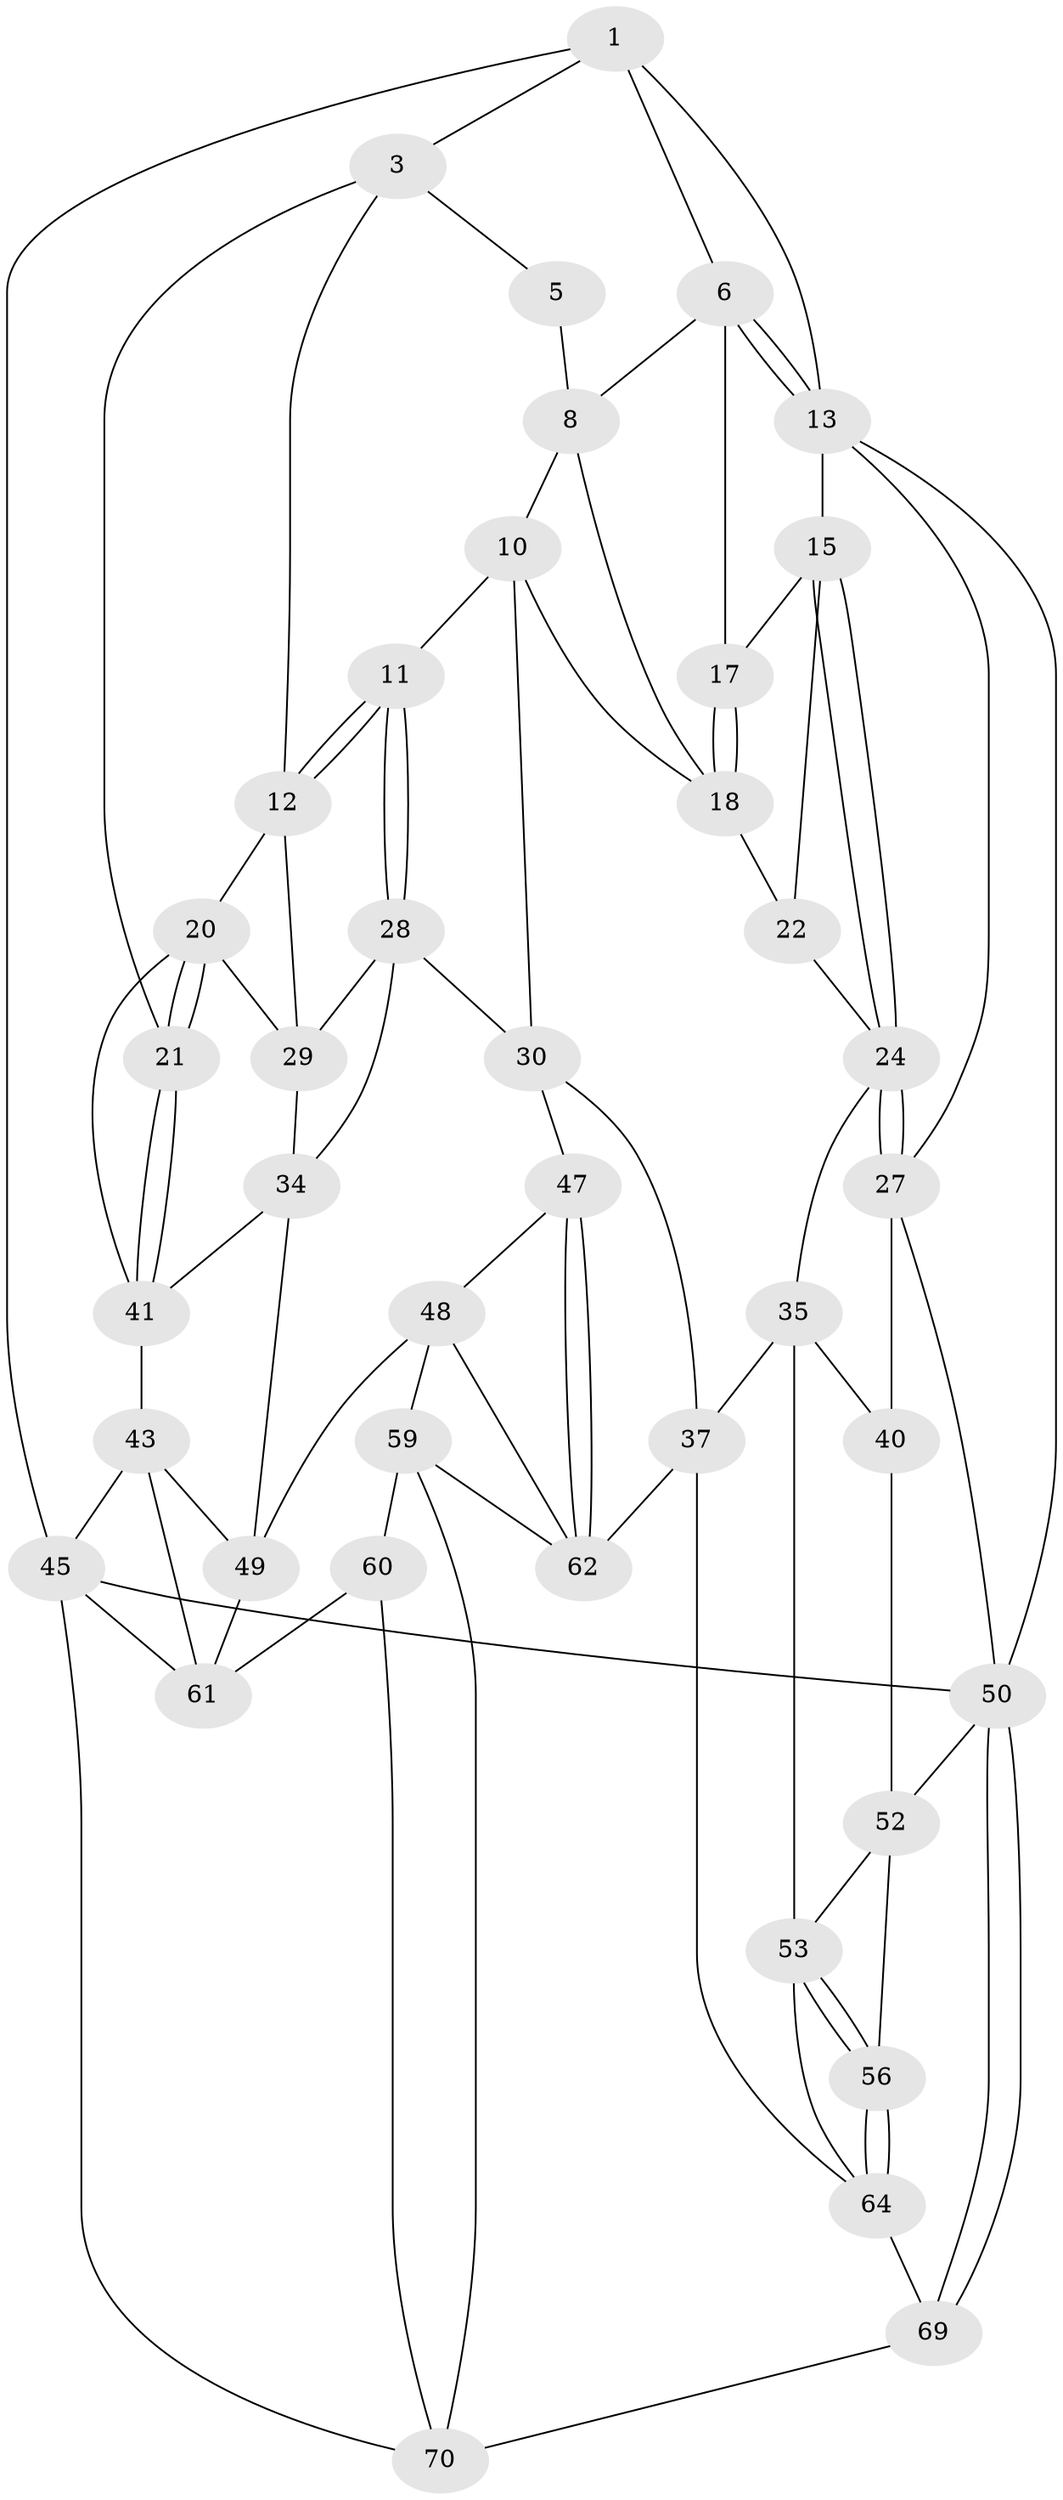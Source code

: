 // original degree distribution, {3: 0.027777777777777776, 6: 0.25, 5: 0.4444444444444444, 4: 0.2777777777777778}
// Generated by graph-tools (version 1.1) at 2025/42/03/06/25 10:42:27]
// undirected, 41 vertices, 90 edges
graph export_dot {
graph [start="1"]
  node [color=gray90,style=filled];
  1 [pos="+0.3164818145877637+0",super="+2"];
  3 [pos="+0+0.03916629730521159",super="+4"];
  5 [pos="+0.27389592055784284+0.024222150540380547"];
  6 [pos="+0.6340734677682515+0",super="+7"];
  8 [pos="+0.5759327300257298+0.029542276711154367",super="+9"];
  10 [pos="+0.4945711344154544+0.1992480306693976",super="+26"];
  11 [pos="+0.4642754062374065+0.217859732247864"];
  12 [pos="+0.25799852674306917+0.15173938290841021",super="+19"];
  13 [pos="+1+0",super="+14"];
  15 [pos="+1+0.01796307333699616",super="+16"];
  17 [pos="+0.7698641770895188+0.19639695182941388"];
  18 [pos="+0.7454137416281362+0.2369928126080403",super="+23"];
  20 [pos="+0+0.12007058048786551",super="+33"];
  21 [pos="+0+0.09614573908086692"];
  22 [pos="+0.8039993188577232+0.36165145264944143"];
  24 [pos="+0.9257779722686749+0.3926349720542673",super="+25"];
  27 [pos="+1+0.4466648594816146",super="+39"];
  28 [pos="+0.45080583304574534+0.2375109618841173",super="+31"];
  29 [pos="+0.21263512317639072+0.3433508644567576",super="+32"];
  30 [pos="+0.5936573271365916+0.615688142553481",super="+38"];
  34 [pos="+0.22230539927313228+0.47604897440717187",super="+46"];
  35 [pos="+0.8723718803240285+0.5289081454446103",super="+36"];
  37 [pos="+0.6087797773442072+0.6425159938688828",super="+66"];
  40 [pos="+0.9883263313739288+0.6203449247501849"];
  41 [pos="+0+0.3944516128708053",super="+42"];
  43 [pos="+0+0.6713014287446465",super="+44"];
  45 [pos="+0+1",super="+72"];
  47 [pos="+0.3267644941856904+0.6869701726638848"];
  48 [pos="+0.25485074314918854+0.6800852750023824",super="+58"];
  49 [pos="+0.21156429718956268+0.6434940422443195",super="+57"];
  50 [pos="+1+1",super="+51"];
  52 [pos="+0.8801075333759993+0.6829566612388789",super="+55"];
  53 [pos="+0.8212541300136689+0.7000934024602925",super="+54"];
  56 [pos="+1+1"];
  59 [pos="+0.24419591401671217+0.8171545756700611",super="+67"];
  60 [pos="+0.23203179914210526+0.8450420870393783"];
  61 [pos="+0.10738060812992861+0.8480578298322091",super="+68"];
  62 [pos="+0.39733631649603013+0.8493765873806348",super="+63"];
  64 [pos="+0.8270404361616239+0.9485817890212558",super="+65"];
  69 [pos="+0.43492114514279373+1"];
  70 [pos="+0.3909396826112987+1",super="+71"];
  1 -- 6;
  1 -- 3;
  1 -- 45;
  1 -- 13;
  3 -- 21;
  3 -- 12;
  3 -- 5;
  5 -- 8;
  6 -- 13;
  6 -- 13;
  6 -- 8;
  6 -- 17;
  8 -- 18;
  8 -- 10;
  10 -- 11;
  10 -- 18;
  10 -- 30;
  11 -- 12;
  11 -- 12;
  11 -- 28;
  11 -- 28;
  12 -- 29;
  12 -- 20;
  13 -- 15;
  13 -- 50;
  13 -- 27;
  15 -- 24;
  15 -- 24;
  15 -- 17;
  15 -- 22;
  17 -- 18;
  17 -- 18;
  18 -- 22;
  20 -- 21;
  20 -- 21;
  20 -- 41;
  20 -- 29;
  21 -- 41;
  21 -- 41;
  22 -- 24;
  24 -- 27;
  24 -- 27;
  24 -- 35;
  27 -- 40;
  27 -- 50;
  28 -- 29;
  28 -- 34;
  28 -- 30;
  29 -- 34;
  30 -- 37;
  30 -- 47;
  34 -- 41;
  34 -- 49;
  35 -- 40;
  35 -- 37;
  35 -- 53;
  37 -- 64;
  37 -- 62;
  40 -- 52;
  41 -- 43;
  43 -- 45;
  43 -- 49;
  43 -- 61;
  45 -- 50;
  45 -- 61;
  45 -- 70;
  47 -- 48;
  47 -- 62;
  47 -- 62;
  48 -- 49;
  48 -- 59;
  48 -- 62;
  49 -- 61;
  50 -- 69;
  50 -- 69;
  50 -- 52;
  52 -- 53;
  52 -- 56;
  53 -- 56;
  53 -- 56;
  53 -- 64;
  56 -- 64;
  56 -- 64;
  59 -- 60;
  59 -- 70;
  59 -- 62;
  60 -- 61;
  60 -- 70;
  64 -- 69;
  69 -- 70;
}
